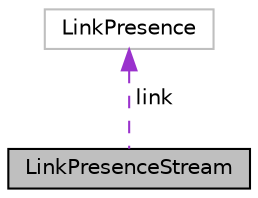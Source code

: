 digraph "LinkPresenceStream"
{
 // LATEX_PDF_SIZE
  edge [fontname="Helvetica",fontsize="10",labelfontname="Helvetica",labelfontsize="10"];
  node [fontname="Helvetica",fontsize="10",shape=record];
  Node1 [label="LinkPresenceStream",height=0.2,width=0.4,color="black", fillcolor="grey75", style="filled", fontcolor="black",tooltip=" "];
  Node2 -> Node1 [dir="back",color="darkorchid3",fontsize="10",style="dashed",label=" link" ];
  Node2 [label="LinkPresence",height=0.2,width=0.4,color="grey75", fillcolor="white", style="filled",URL="$structLinkPresence.html",tooltip=" "];
}
